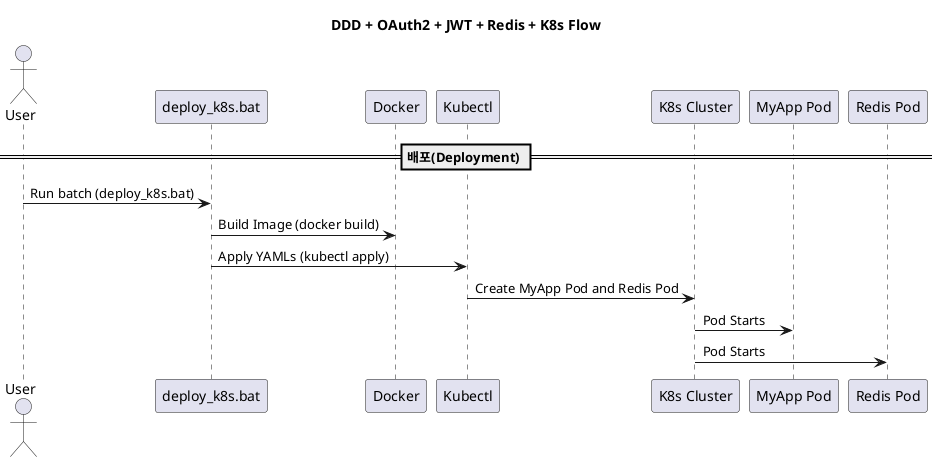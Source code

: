 @startuml

title DDD + OAuth2 + JWT + Redis + K8s Flow

actor User
participant "deploy_k8s.bat" as DeployScript
participant Docker
participant Kubectl
participant "K8s Cluster" as K8s
participant "MyApp Pod" as MyApp
participant "Redis Pod" as Redis

== 배포(Deployment) ==
User -> DeployScript: Run batch (deploy_k8s.bat)
DeployScript -> Docker: Build Image (docker build)
DeployScript -> Kubectl: Apply YAMLs (kubectl apply)
Kubectl -> K8s: Create MyApp Pod and Redis Pod
K8s -> MyApp: Pod Starts
K8s -> Redis: Pod Starts


@enduml
